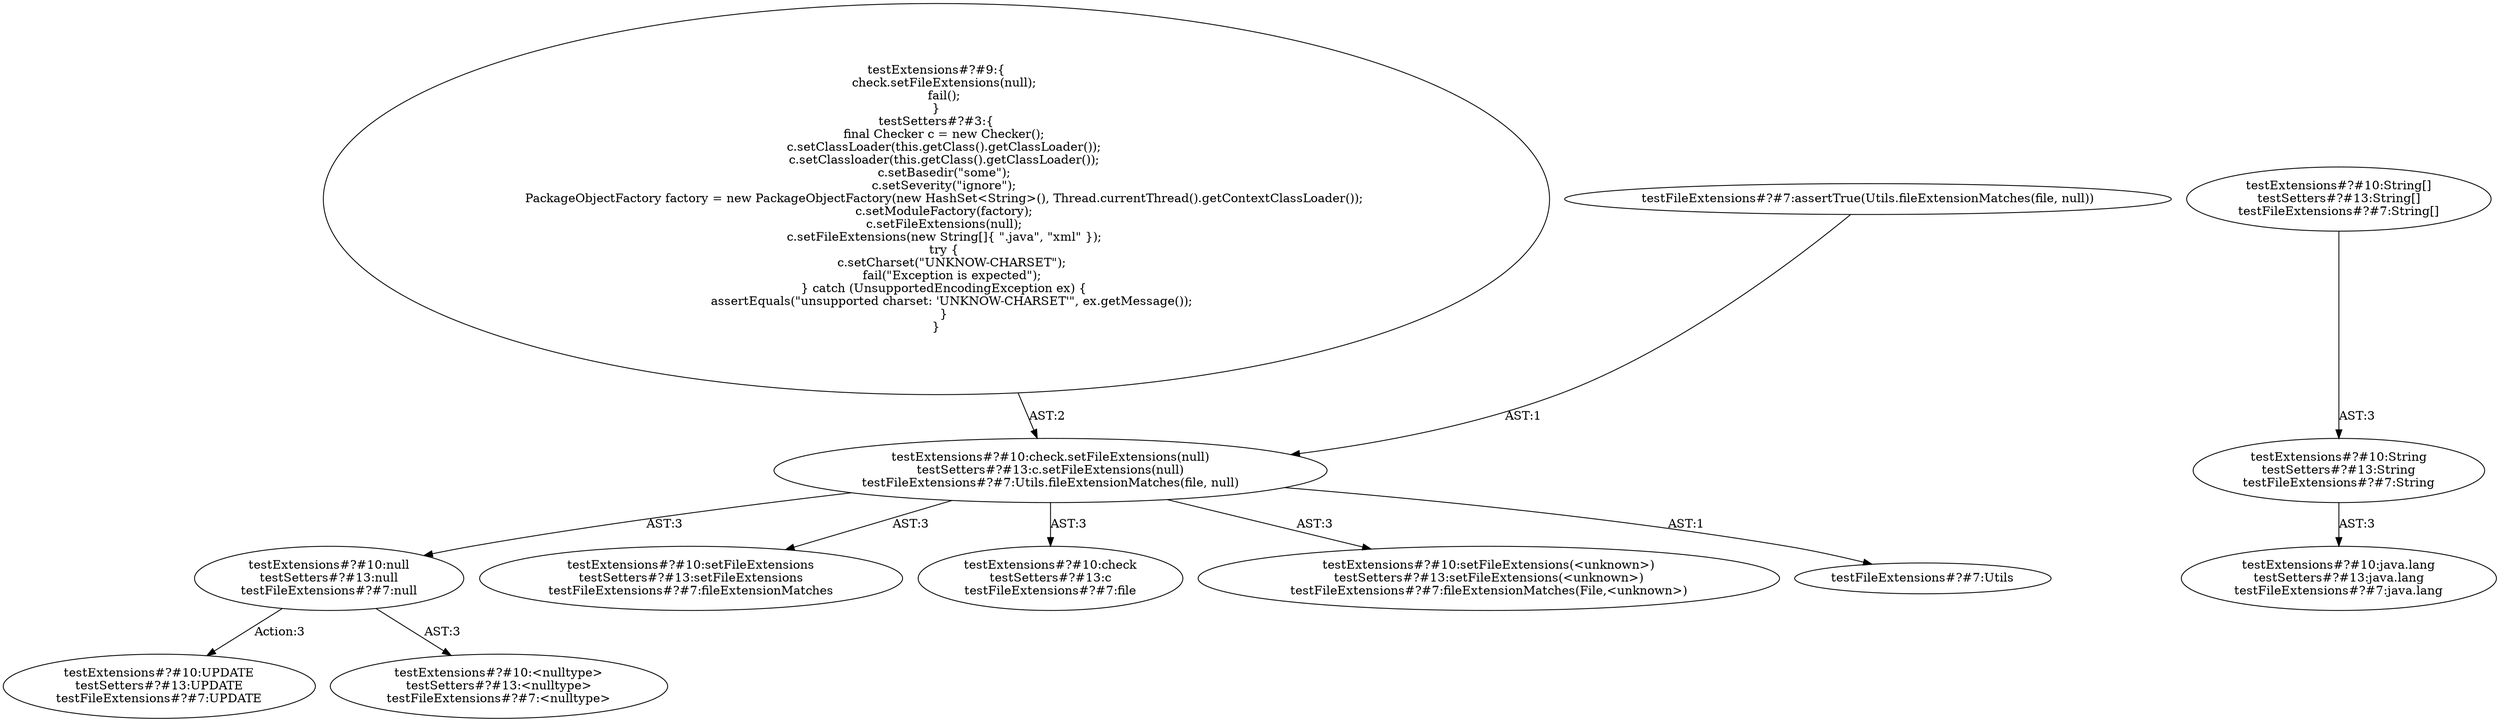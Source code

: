 digraph "Pattern" {
0 [label="testExtensions#?#10:UPDATE
testSetters#?#13:UPDATE
testFileExtensions#?#7:UPDATE" shape=ellipse]
1 [label="testExtensions#?#10:null
testSetters#?#13:null
testFileExtensions#?#7:null" shape=ellipse]
2 [label="testExtensions#?#10:check.setFileExtensions(null)
testSetters#?#13:c.setFileExtensions(null)
testFileExtensions#?#7:Utils.fileExtensionMatches(file, null)" shape=ellipse]
3 [label="testExtensions#?#9:\{
    check.setFileExtensions(null);
    fail();
\}
testSetters#?#3:\{
    final Checker c = new Checker();
    c.setClassLoader(this.getClass().getClassLoader());
    c.setClassloader(this.getClass().getClassLoader());
    c.setBasedir(\"some\");
    c.setSeverity(\"ignore\");
    PackageObjectFactory factory = new PackageObjectFactory(new HashSet<String>(), Thread.currentThread().getContextClassLoader());
    c.setModuleFactory(factory);
    c.setFileExtensions(null);
    c.setFileExtensions(new String[]\{ \".java\", \"xml\" \});
    try \{
        c.setCharset(\"UNKNOW-CHARSET\");
        fail(\"Exception is expected\");
    \} catch (UnsupportedEncodingException ex) \{
        assertEquals(\"unsupported charset: 'UNKNOW-CHARSET'\", ex.getMessage());
    \}
\}" shape=ellipse]
4 [label="testExtensions#?#10:setFileExtensions
testSetters#?#13:setFileExtensions
testFileExtensions#?#7:fileExtensionMatches" shape=ellipse]
5 [label="testExtensions#?#10:check
testSetters#?#13:c
testFileExtensions#?#7:file" shape=ellipse]
6 [label="testExtensions#?#10:setFileExtensions(<unknown>)
testSetters#?#13:setFileExtensions(<unknown>)
testFileExtensions#?#7:fileExtensionMatches(File,<unknown>)" shape=ellipse]
7 [label="testExtensions#?#10:<nulltype>
testSetters#?#13:<nulltype>
testFileExtensions#?#7:<nulltype>" shape=ellipse]
8 [label="testExtensions#?#10:String[]
testSetters#?#13:String[]
testFileExtensions#?#7:String[]" shape=ellipse]
9 [label="testExtensions#?#10:String
testSetters#?#13:String
testFileExtensions#?#7:String" shape=ellipse]
10 [label="testExtensions#?#10:java.lang
testSetters#?#13:java.lang
testFileExtensions#?#7:java.lang" shape=ellipse]
11 [label="testFileExtensions#?#7:assertTrue(Utils.fileExtensionMatches(file, null))" shape=ellipse]
12 [label="testFileExtensions#?#7:Utils" shape=ellipse]
1 -> 0 [label="Action:3"];
1 -> 7 [label="AST:3"];
2 -> 1 [label="AST:3"];
2 -> 4 [label="AST:3"];
2 -> 5 [label="AST:3"];
2 -> 6 [label="AST:3"];
2 -> 12 [label="AST:1"];
3 -> 2 [label="AST:2"];
8 -> 9 [label="AST:3"];
9 -> 10 [label="AST:3"];
11 -> 2 [label="AST:1"];
}